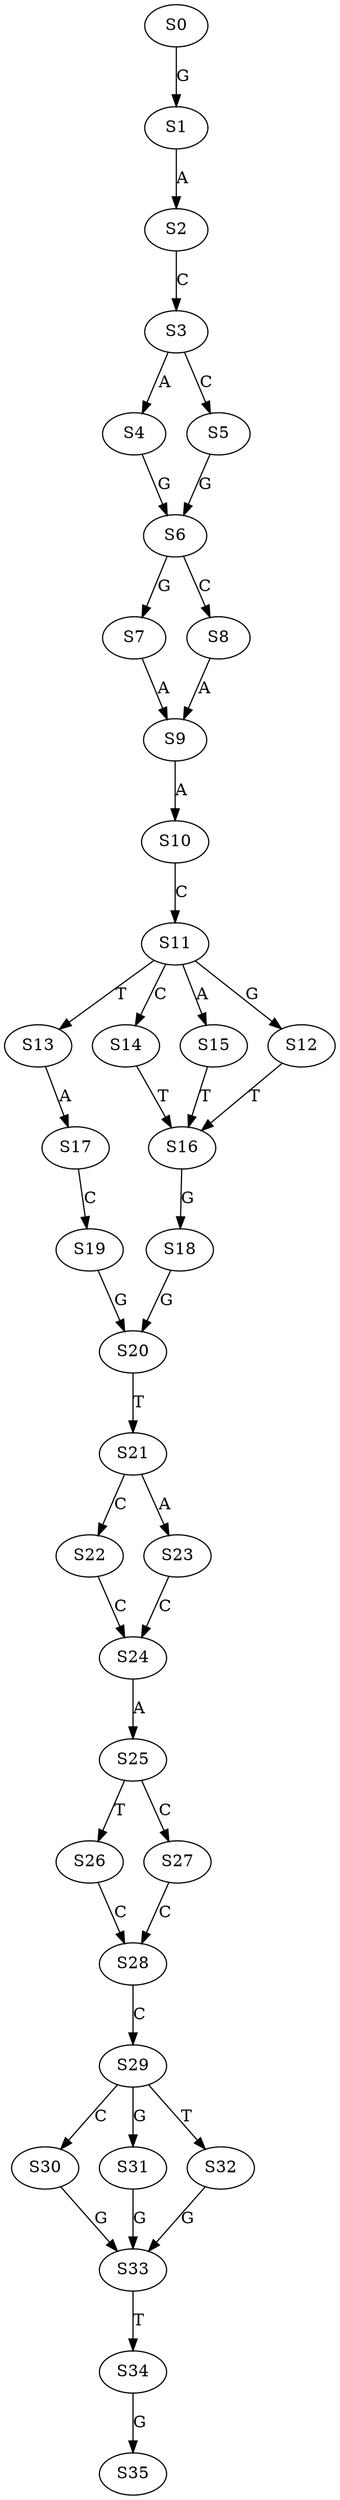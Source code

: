 strict digraph  {
	S0 -> S1 [ label = G ];
	S1 -> S2 [ label = A ];
	S2 -> S3 [ label = C ];
	S3 -> S4 [ label = A ];
	S3 -> S5 [ label = C ];
	S4 -> S6 [ label = G ];
	S5 -> S6 [ label = G ];
	S6 -> S7 [ label = G ];
	S6 -> S8 [ label = C ];
	S7 -> S9 [ label = A ];
	S8 -> S9 [ label = A ];
	S9 -> S10 [ label = A ];
	S10 -> S11 [ label = C ];
	S11 -> S12 [ label = G ];
	S11 -> S13 [ label = T ];
	S11 -> S14 [ label = C ];
	S11 -> S15 [ label = A ];
	S12 -> S16 [ label = T ];
	S13 -> S17 [ label = A ];
	S14 -> S16 [ label = T ];
	S15 -> S16 [ label = T ];
	S16 -> S18 [ label = G ];
	S17 -> S19 [ label = C ];
	S18 -> S20 [ label = G ];
	S19 -> S20 [ label = G ];
	S20 -> S21 [ label = T ];
	S21 -> S22 [ label = C ];
	S21 -> S23 [ label = A ];
	S22 -> S24 [ label = C ];
	S23 -> S24 [ label = C ];
	S24 -> S25 [ label = A ];
	S25 -> S26 [ label = T ];
	S25 -> S27 [ label = C ];
	S26 -> S28 [ label = C ];
	S27 -> S28 [ label = C ];
	S28 -> S29 [ label = C ];
	S29 -> S30 [ label = C ];
	S29 -> S31 [ label = G ];
	S29 -> S32 [ label = T ];
	S30 -> S33 [ label = G ];
	S31 -> S33 [ label = G ];
	S32 -> S33 [ label = G ];
	S33 -> S34 [ label = T ];
	S34 -> S35 [ label = G ];
}
